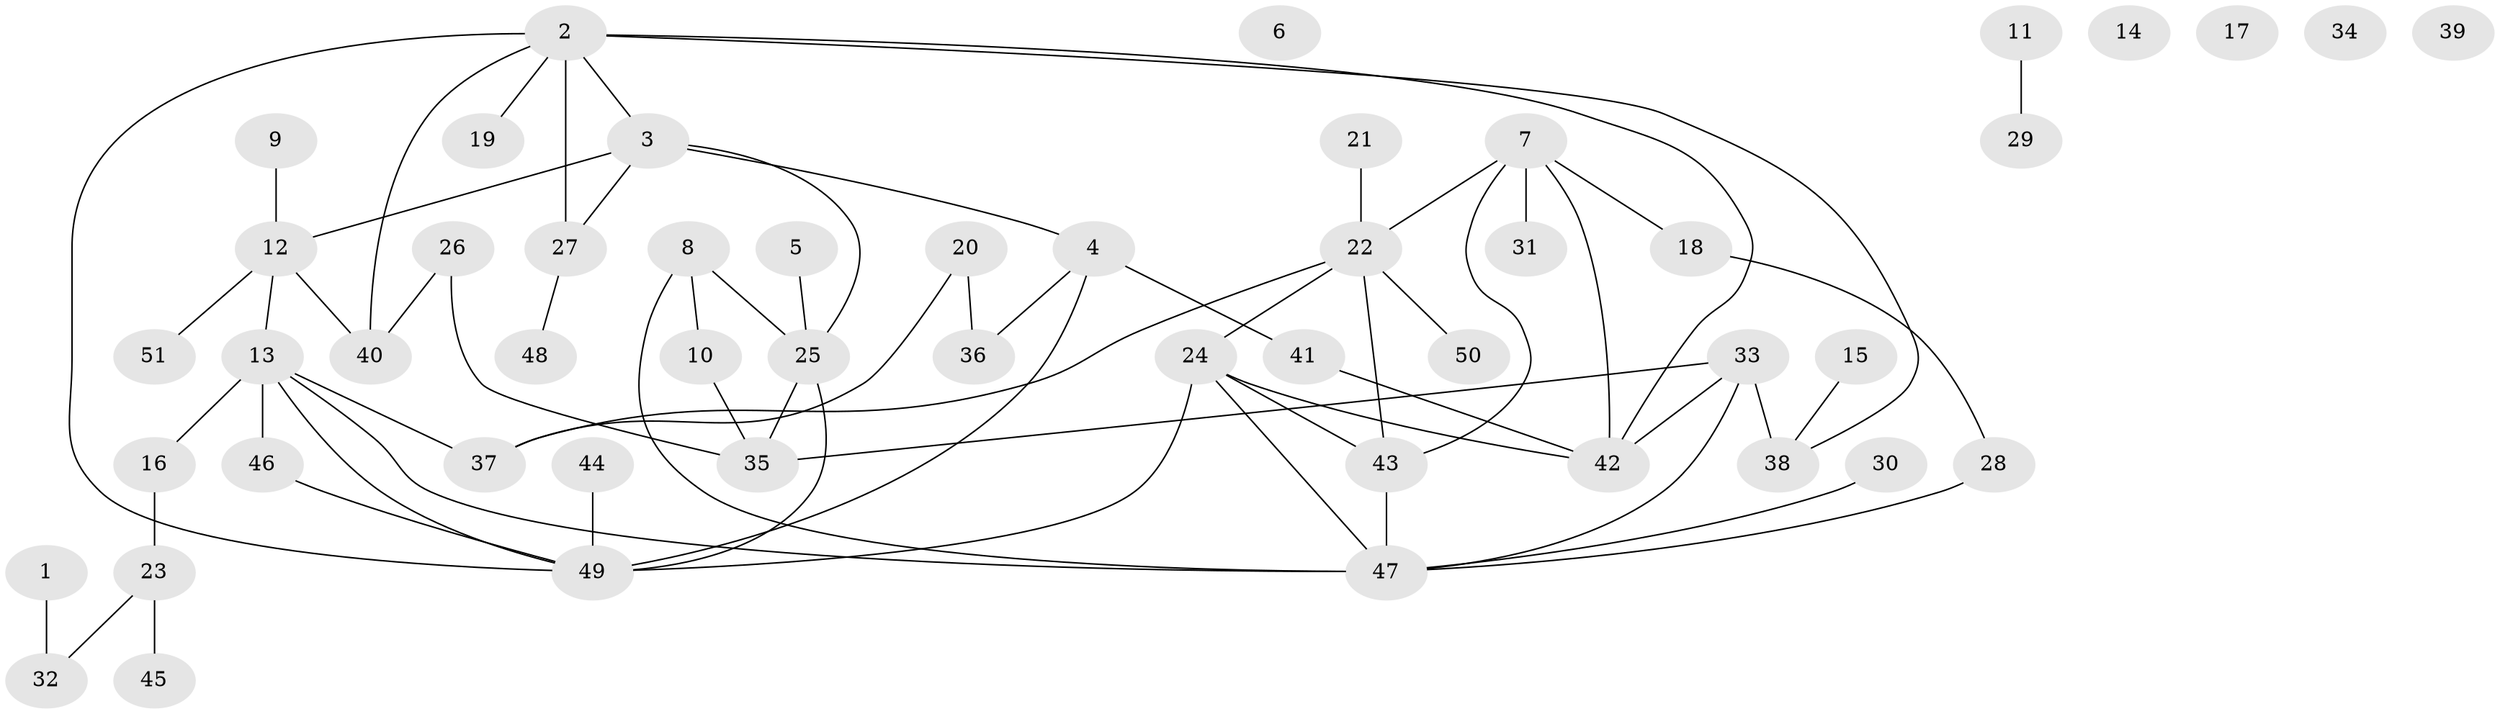 // Generated by graph-tools (version 1.1) at 2025/13/03/09/25 04:13:02]
// undirected, 51 vertices, 66 edges
graph export_dot {
graph [start="1"]
  node [color=gray90,style=filled];
  1;
  2;
  3;
  4;
  5;
  6;
  7;
  8;
  9;
  10;
  11;
  12;
  13;
  14;
  15;
  16;
  17;
  18;
  19;
  20;
  21;
  22;
  23;
  24;
  25;
  26;
  27;
  28;
  29;
  30;
  31;
  32;
  33;
  34;
  35;
  36;
  37;
  38;
  39;
  40;
  41;
  42;
  43;
  44;
  45;
  46;
  47;
  48;
  49;
  50;
  51;
  1 -- 32;
  2 -- 3;
  2 -- 19;
  2 -- 27;
  2 -- 38;
  2 -- 40;
  2 -- 42;
  2 -- 49;
  3 -- 4;
  3 -- 12;
  3 -- 25;
  3 -- 27;
  4 -- 36;
  4 -- 41;
  4 -- 49;
  5 -- 25;
  7 -- 18;
  7 -- 22;
  7 -- 31;
  7 -- 42;
  7 -- 43;
  8 -- 10;
  8 -- 25;
  8 -- 47;
  9 -- 12;
  10 -- 35;
  11 -- 29;
  12 -- 13;
  12 -- 40;
  12 -- 51;
  13 -- 16;
  13 -- 37;
  13 -- 46;
  13 -- 47;
  13 -- 49;
  15 -- 38;
  16 -- 23;
  18 -- 28;
  20 -- 36;
  20 -- 37;
  21 -- 22;
  22 -- 24;
  22 -- 37;
  22 -- 43;
  22 -- 50;
  23 -- 32;
  23 -- 45;
  24 -- 42;
  24 -- 43;
  24 -- 47;
  24 -- 49;
  25 -- 35;
  25 -- 49;
  26 -- 35;
  26 -- 40;
  27 -- 48;
  28 -- 47;
  30 -- 47;
  33 -- 35;
  33 -- 38;
  33 -- 42;
  33 -- 47;
  41 -- 42;
  43 -- 47;
  44 -- 49;
  46 -- 49;
}

